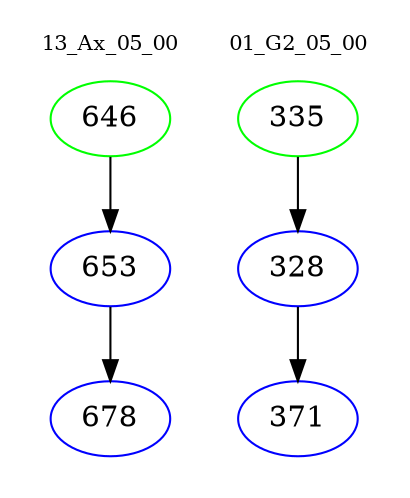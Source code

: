 digraph{
subgraph cluster_0 {
color = white
label = "13_Ax_05_00";
fontsize=10;
T0_646 [label="646", color="green"]
T0_646 -> T0_653 [color="black"]
T0_653 [label="653", color="blue"]
T0_653 -> T0_678 [color="black"]
T0_678 [label="678", color="blue"]
}
subgraph cluster_1 {
color = white
label = "01_G2_05_00";
fontsize=10;
T1_335 [label="335", color="green"]
T1_335 -> T1_328 [color="black"]
T1_328 [label="328", color="blue"]
T1_328 -> T1_371 [color="black"]
T1_371 [label="371", color="blue"]
}
}
